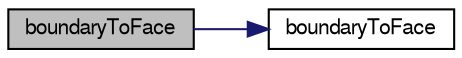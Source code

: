 digraph "boundaryToFace"
{
  bgcolor="transparent";
  edge [fontname="FreeSans",fontsize="10",labelfontname="FreeSans",labelfontsize="10"];
  node [fontname="FreeSans",fontsize="10",shape=record];
  rankdir="LR";
  Node3 [label="boundaryToFace",height=0.2,width=0.4,color="black", fillcolor="grey75", style="filled", fontcolor="black"];
  Node3 -> Node4 [color="midnightblue",fontsize="10",style="solid",fontname="FreeSans"];
  Node4 [label="boundaryToFace",height=0.2,width=0.4,color="black",URL="$a25342.html#aae0585f6d36de6cf2c6a98385d100b9f",tooltip="Construct from components. "];
}
